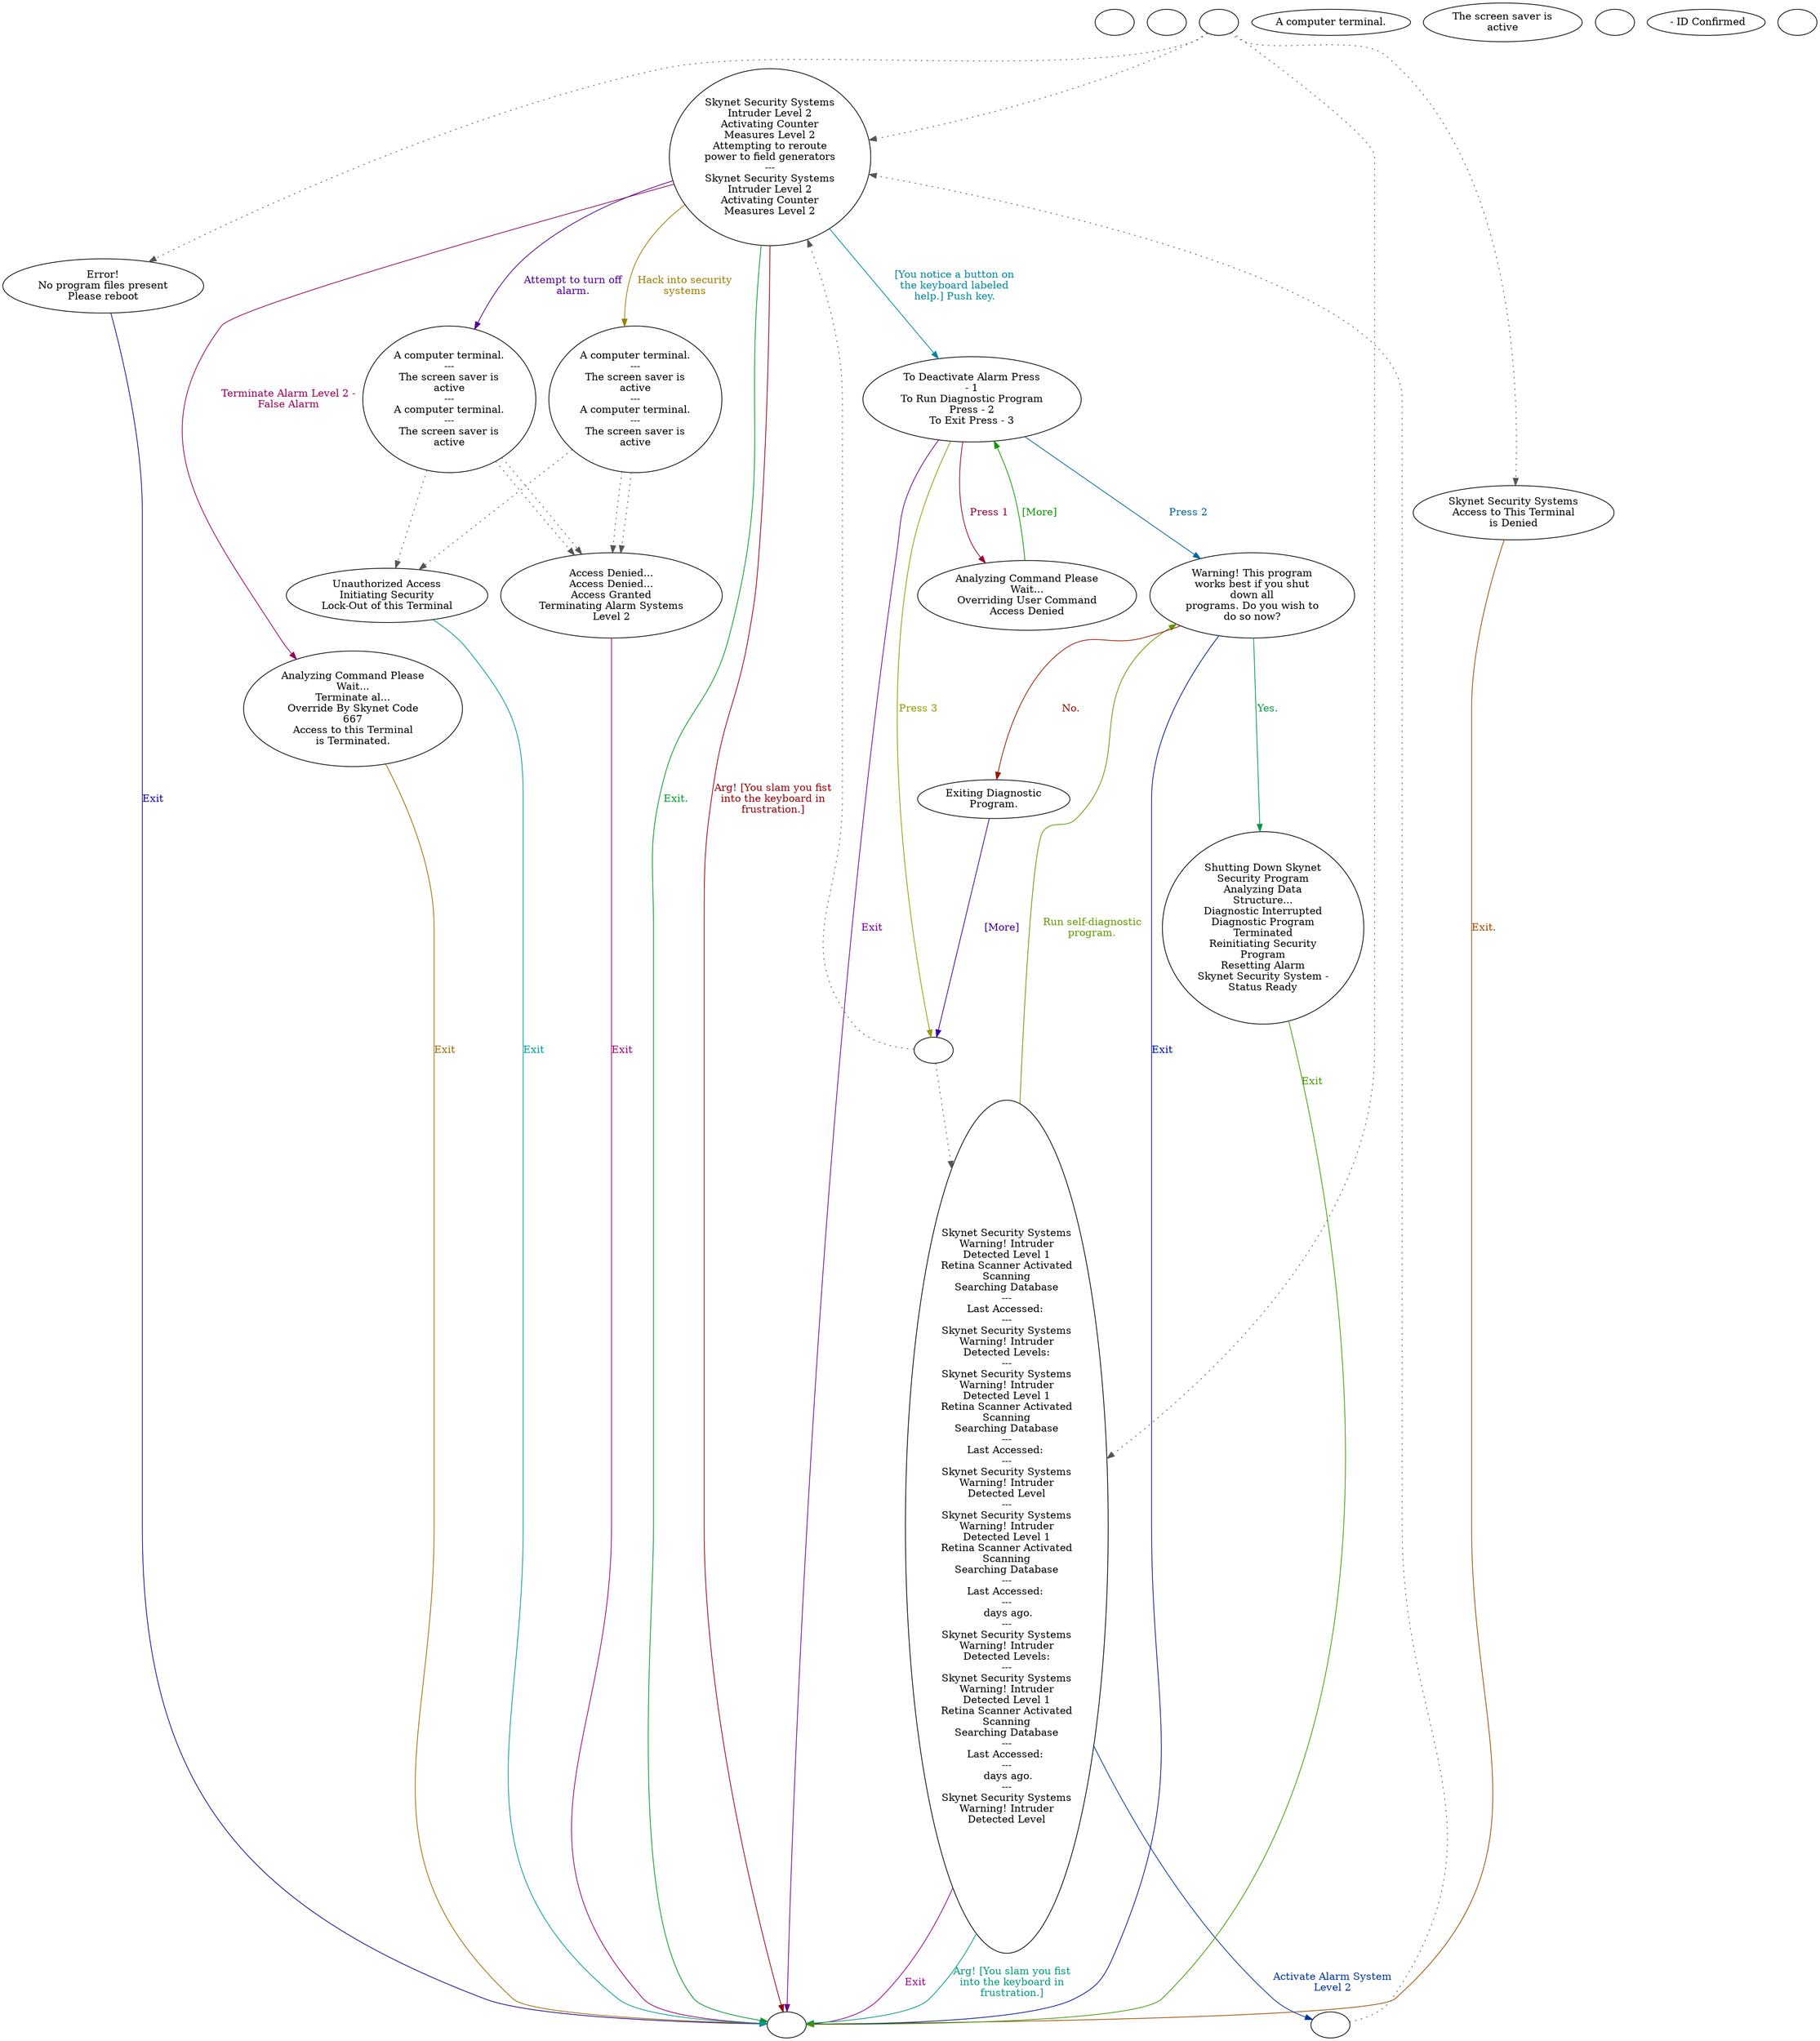 digraph wsterm2a {
  "checkPartyMembersNearDoor" [style=filled       fillcolor="#FFFFFF"       color="#000000"]
  "checkPartyMembersNearDoor" [label=""]
  "start" [style=filled       fillcolor="#FFFFFF"       color="#000000"]
  "start" [label=""]
  "talk_p_proc" [style=filled       fillcolor="#FFFFFF"       color="#000000"]
  "talk_p_proc" -> "Node004" [style=dotted color="#555555"]
  "talk_p_proc" -> "Node003" [style=dotted color="#555555"]
  "talk_p_proc" -> "Node001" [style=dotted color="#555555"]
  "talk_p_proc" -> "Node002" [style=dotted color="#555555"]
  "talk_p_proc" [label=""]
  "look_at_p_proc" [style=filled       fillcolor="#FFFFFF"       color="#000000"]
  "look_at_p_proc" [label="A computer terminal."]
  "description_p_proc" [style=filled       fillcolor="#FFFFFF"       color="#000000"]
  "description_p_proc" [label="The screen saver is\nactive"]
  "use_skill_on_p_proc" [style=filled       fillcolor="#FFFFFF"       color="#000000"]
  "use_skill_on_p_proc" [label=""]
  "use_p_proc" [style=filled       fillcolor="#FFFFFF"       color="#000000"]
  "use_p_proc" [label=" - ID Confirmed"]
  "damage_p_proc" [style=filled       fillcolor="#FFFFFF"       color="#000000"]
  "damage_p_proc" [label=""]
  "Node999" [style=filled       fillcolor="#FFFFFF"       color="#000000"]
  "Node999" [label=""]
  "Node001" [style=filled       fillcolor="#FFFFFF"       color="#000000"]
  "Node001" [label="Skynet Security Systems\nIntruder Level 2\nActivating Counter\nMeasures Level 2\nAttempting to reroute\npower to field generators\n---\nSkynet Security Systems\nIntruder Level 2\nActivating Counter\nMeasures Level 2"]
  "Node001" -> "Node016" [label="Terminate Alarm Level 2 -\nFalse Alarm" color="#99005A" fontcolor="#99005A"]
  "Node001" -> "Node011" [label="[You notice a button on\nthe keyboard labeled\nhelp.] Push key." color="#008799" fontcolor="#008799"]
  "Node001" -> "Node001a" [label="Hack into security\nsystems" color="#997E00" fontcolor="#997E00"]
  "Node001" -> "Node001b" [label="Attempt to turn off\nalarm." color="#520099" fontcolor="#520099"]
  "Node001" -> "Node999" [label="Exit." color="#009925" fontcolor="#009925"]
  "Node001" -> "Node999" [label="Arg! [You slam you fist\ninto the keyboard in\nfrustration.]" color="#990008" fontcolor="#990008"]
  "Node001a" [style=filled       fillcolor="#FFFFFF"       color="#000000"]
  "Node001a" -> "Node014" [style=dotted color="#555555"]
  "Node001a" -> "Node014" [style=dotted color="#555555"]
  "Node001a" -> "Node015" [style=dotted color="#555555"]
  "Node001a" [label="A computer terminal.\n---\nThe screen saver is\nactive\n---\nA computer terminal.\n---\nThe screen saver is\nactive"]
  "Node001b" [style=filled       fillcolor="#FFFFFF"       color="#000000"]
  "Node001b" -> "Node014" [style=dotted color="#555555"]
  "Node001b" -> "Node014" [style=dotted color="#555555"]
  "Node001b" -> "Node015" [style=dotted color="#555555"]
  "Node001b" [label="A computer terminal.\n---\nThe screen saver is\nactive\n---\nA computer terminal.\n---\nThe screen saver is\nactive"]
  "Node002" [style=filled       fillcolor="#FFFFFF"       color="#000000"]
  "Node002" [label="Skynet Security Systems\nWarning! Intruder\nDetected Level 1\nRetina Scanner Activated\nScanning\nSearching Database\n---\nLast Accessed: \n---\nSkynet Security Systems\nWarning! Intruder\nDetected Levels:\n---\nSkynet Security Systems\nWarning! Intruder\nDetected Level 1\nRetina Scanner Activated\nScanning\nSearching Database\n---\nLast Accessed: \n---\nSkynet Security Systems\nWarning! Intruder\nDetected Level\n---\nSkynet Security Systems\nWarning! Intruder\nDetected Level 1\nRetina Scanner Activated\nScanning\nSearching Database\n---\nLast Accessed: \n---\n days ago.\n---\nSkynet Security Systems\nWarning! Intruder\nDetected Levels:\n---\nSkynet Security Systems\nWarning! Intruder\nDetected Level 1\nRetina Scanner Activated\nScanning\nSearching Database\n---\nLast Accessed: \n---\n days ago.\n---\nSkynet Security Systems\nWarning! Intruder\nDetected Level"]
  "Node002" -> "Node002a" [label="Activate Alarm System\nLevel 2" color="#003499" fontcolor="#003499"]
  "Node002" -> "Node012" [label="Run self-diagnostic\nprogram." color="#619900" fontcolor="#619900"]
  "Node002" -> "Node999" [label="Exit" color="#99008E" fontcolor="#99008E"]
  "Node002" -> "Node999" [label="Arg! [You slam you fist\ninto the keyboard in\nfrustration.]" color="#009978" fontcolor="#009978"]
  "Node002a" [style=filled       fillcolor="#FFFFFF"       color="#000000"]
  "Node002a" -> "Node001" [style=dotted color="#555555"]
  "Node002a" [label=""]
  "Node003" [style=filled       fillcolor="#FFFFFF"       color="#000000"]
  "Node003" [label="Skynet Security Systems\nAccess to This Terminal\nis Denied"]
  "Node003" -> "Node999" [label="Exit." color="#994B00" fontcolor="#994B00"]
  "Node004" [style=filled       fillcolor="#FFFFFF"       color="#000000"]
  "Node004" [label="Error!\nNo program files present\nPlease reboot"]
  "Node004" -> "Node999" [label="Exit" color="#1E0099" fontcolor="#1E0099"]
  "Node010" [style=filled       fillcolor="#FFFFFF"       color="#000000"]
  "Node010" [label="Analyzing Command Please\nWait...\nOverriding User Command\nAccess Denied"]
  "Node010" -> "Node011" [label="[More]" color="#0E9900" fontcolor="#0E9900"]
  "Node011" [style=filled       fillcolor="#FFFFFF"       color="#000000"]
  "Node011" [label="To Deactivate Alarm Press\n- 1\nTo Run Diagnostic Program\nPress - 2\nTo Exit Press - 3"]
  "Node011" -> "Node010" [label="Press 1" color="#99003B" fontcolor="#99003B"]
  "Node011" -> "Node012" [label="Press 2" color="#006899" fontcolor="#006899"]
  "Node011" -> "Node011a" [label="Press 3" color="#949900" fontcolor="#949900"]
  "Node011" -> "Node999" [label="Exit" color="#710099" fontcolor="#710099"]
  "Node011a" [style=filled       fillcolor="#FFFFFF"       color="#000000"]
  "Node011a" -> "Node001" [style=dotted color="#555555"]
  "Node011a" -> "Node002" [style=dotted color="#555555"]
  "Node011a" [label=""]
  "Node012" [style=filled       fillcolor="#FFFFFF"       color="#000000"]
  "Node012" [label="Warning! This program\nworks best if you shut\ndown all\nprograms. Do you wish to\ndo so now?"]
  "Node012" -> "Node013" [label="Yes." color="#009945" fontcolor="#009945"]
  "Node012" -> "Node017" [label="No." color="#991800" fontcolor="#991800"]
  "Node012" -> "Node999" [label="Exit" color="#001599" fontcolor="#001599"]
  "Node013" [style=filled       fillcolor="#FFFFFF"       color="#000000"]
  "Node013" [label="Shutting Down Skynet\nSecurity Program\nAnalyzing Data\nStructure...\nDiagnostic Interrupted\nDiagnostic Program\nTerminated\nReinitiating Security\nProgram\nResetting Alarm\nSkynet Security System -\nStatus Ready"]
  "Node013" -> "Node999" [label="Exit" color="#419900" fontcolor="#419900"]
  "Node014" [style=filled       fillcolor="#FFFFFF"       color="#000000"]
  "Node014" [label="Access Denied...\nAccess Denied...\nAccess Granted\nTerminating Alarm Systems\nLevel 2"]
  "Node014" -> "Node999" [label="Exit" color="#99006E" fontcolor="#99006E"]
  "Node015" [style=filled       fillcolor="#FFFFFF"       color="#000000"]
  "Node015" [label="Unauthorized Access\nInitiating Security\nLock-Out of this Terminal"]
  "Node015" -> "Node999" [label="Exit" color="#009997" fontcolor="#009997"]
  "Node016" [style=filled       fillcolor="#FFFFFF"       color="#000000"]
  "Node016" [label="Analyzing Command Please\nWait...\nTerminate al...\nOverride By Skynet Code\n667\nAccess to this Terminal\nis Terminated."]
  "Node016" -> "Node999" [label="Exit" color="#996B00" fontcolor="#996B00"]
  "Node017" [style=filled       fillcolor="#FFFFFF"       color="#000000"]
  "Node017" [label="Exiting Diagnostic\nProgram."]
  "Node017" -> "Node011a" [label="[More]" color="#3E0099" fontcolor="#3E0099"]
}